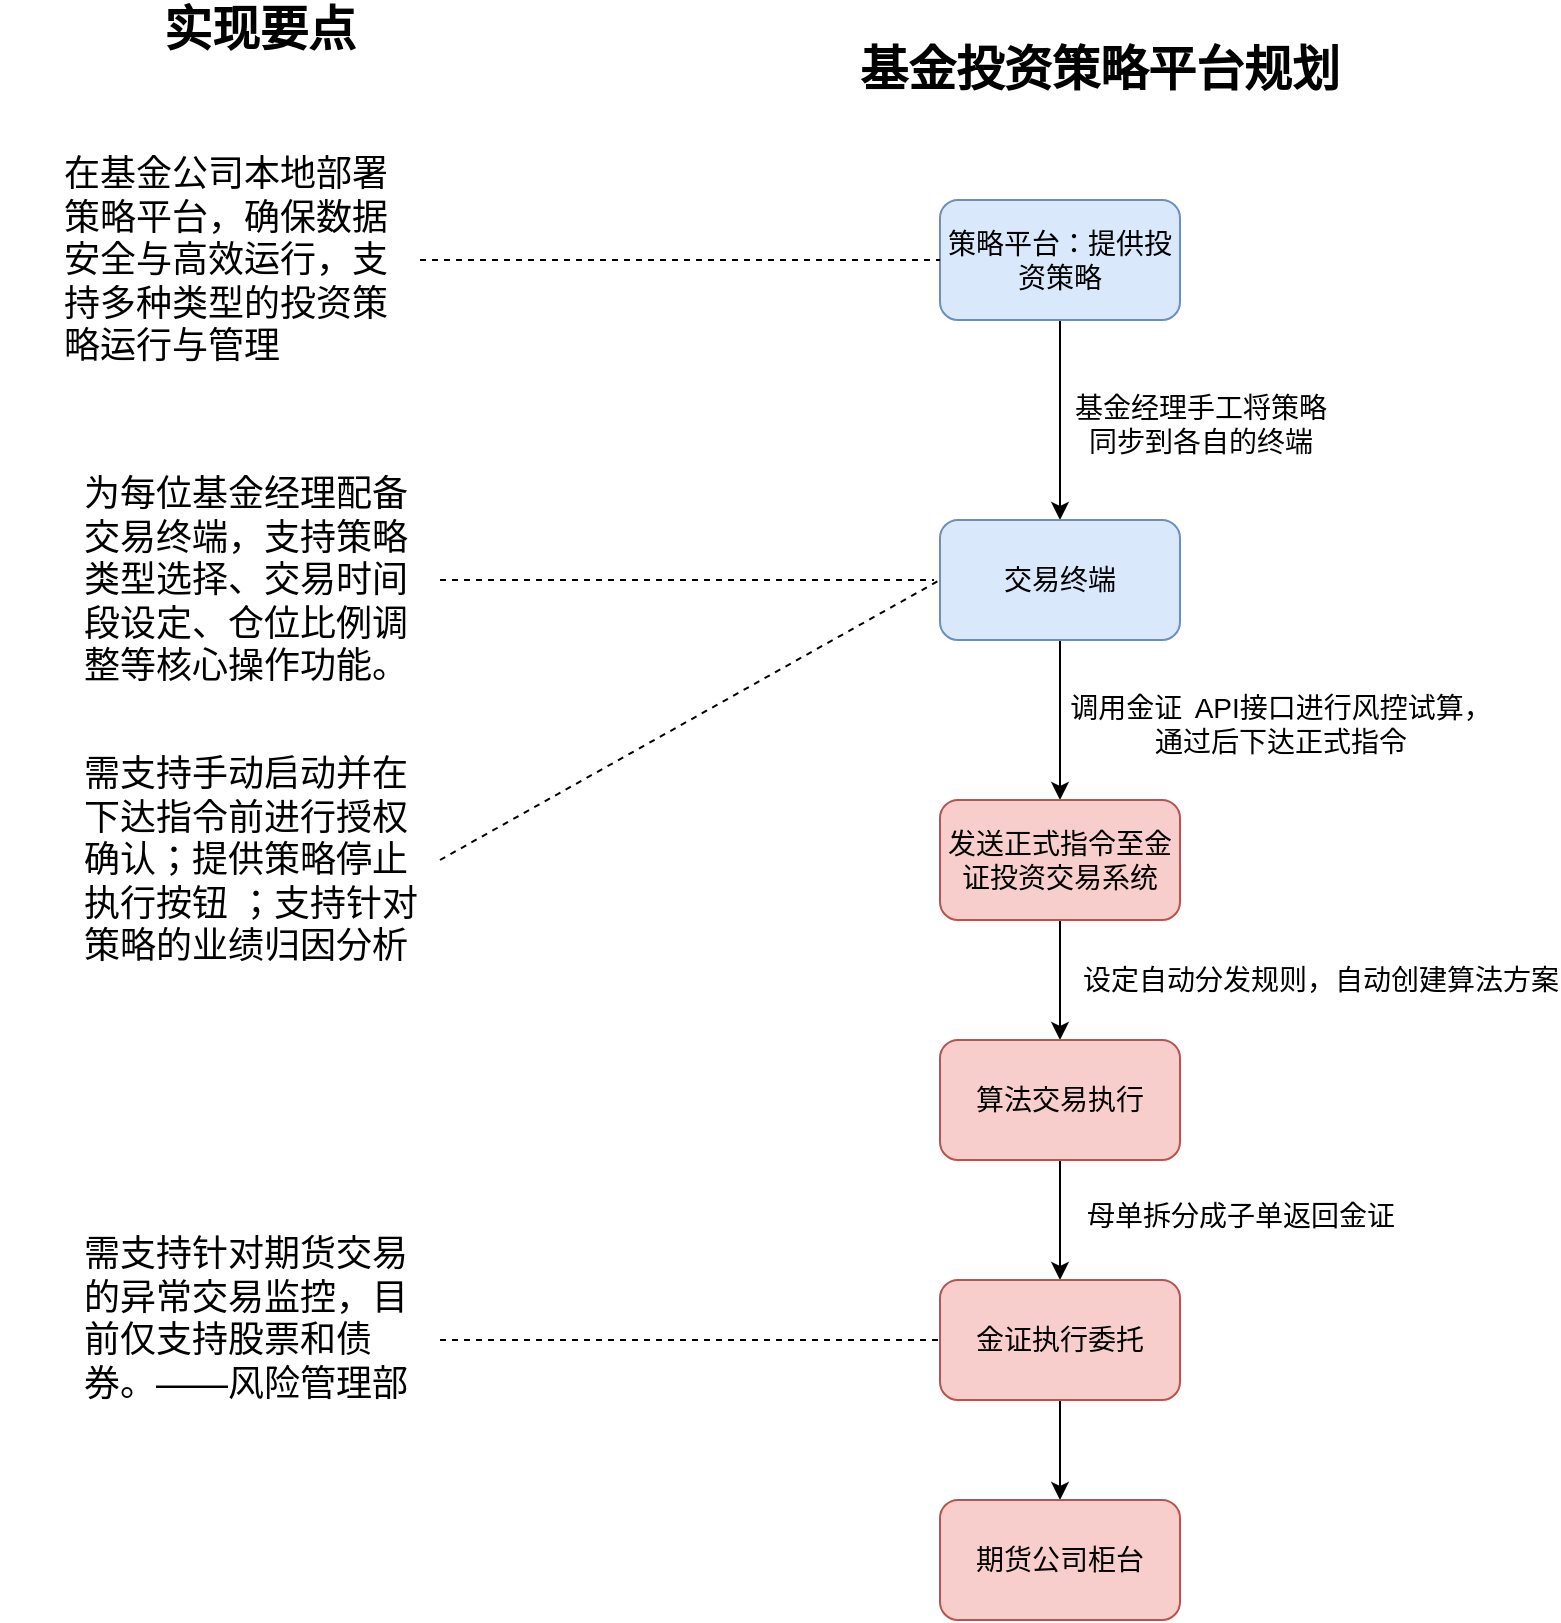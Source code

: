 <mxfile version="26.2.9">
  <diagram name="第 1 页" id="C2s2GQ9QpMTDG4sn4nTJ">
    <mxGraphModel dx="2106" dy="2191" grid="1" gridSize="10" guides="1" tooltips="1" connect="1" arrows="1" fold="1" page="1" pageScale="1" pageWidth="827" pageHeight="1169" math="0" shadow="0">
      <root>
        <mxCell id="0" />
        <mxCell id="1" parent="0" />
        <mxCell id="XIK3aIZI7pEMBTjQCiah-1" value="基金投资策略平台规划" style="text;html=1;align=center;verticalAlign=middle;whiteSpace=wrap;rounded=0;fontSize=24;fontStyle=1" vertex="1" parent="1">
          <mxGeometry x="290" y="-1110" width="260" height="30" as="geometry" />
        </mxCell>
        <mxCell id="XIK3aIZI7pEMBTjQCiah-13" value="" style="edgeStyle=orthogonalEdgeStyle;rounded=0;orthogonalLoop=1;jettySize=auto;html=1;" edge="1" parent="1" source="XIK3aIZI7pEMBTjQCiah-3" target="XIK3aIZI7pEMBTjQCiah-8">
          <mxGeometry relative="1" as="geometry" />
        </mxCell>
        <mxCell id="XIK3aIZI7pEMBTjQCiah-14" value="&lt;font style=&quot;font-size: 14px;&quot;&gt;基金经理手工将策略&lt;br&gt;同步到各自的终端&lt;/font&gt;" style="edgeLabel;html=1;align=center;verticalAlign=middle;resizable=0;points=[];" vertex="1" connectable="0" parent="XIK3aIZI7pEMBTjQCiah-13">
          <mxGeometry x="0.037" y="4" relative="1" as="geometry">
            <mxPoint x="66" as="offset" />
          </mxGeometry>
        </mxCell>
        <mxCell id="XIK3aIZI7pEMBTjQCiah-3" value="策略平台：提供投资策略" style="rounded=1;whiteSpace=wrap;html=1;fontSize=14;glass=0;strokeWidth=1;shadow=0;fillColor=#dae8fc;strokeColor=#6c8ebf;" vertex="1" parent="1">
          <mxGeometry x="340" y="-1030" width="120" height="60" as="geometry" />
        </mxCell>
        <mxCell id="XIK3aIZI7pEMBTjQCiah-4" value="&lt;h1 style=&quot;margin-top: 0px;&quot;&gt;&lt;span style=&quot;font-weight: 400;&quot;&gt;在基金公司本地部署策略平台，确保数据安全与高效运行，支持多种类型的投资策略运行与管理&lt;/span&gt;&lt;/h1&gt;" style="text;html=1;whiteSpace=wrap;overflow=hidden;rounded=0;fontSize=9;" vertex="1" parent="1">
          <mxGeometry x="-100" y="-1060" width="180" height="120" as="geometry" />
        </mxCell>
        <mxCell id="XIK3aIZI7pEMBTjQCiah-5" value="" style="endArrow=none;dashed=1;html=1;rounded=0;exitX=1;exitY=0.5;exitDx=0;exitDy=0;entryX=0;entryY=0.5;entryDx=0;entryDy=0;" edge="1" parent="1" source="XIK3aIZI7pEMBTjQCiah-4" target="XIK3aIZI7pEMBTjQCiah-3">
          <mxGeometry width="50" height="50" relative="1" as="geometry">
            <mxPoint x="80" y="-1009.17" as="sourcePoint" />
            <mxPoint x="340" y="-1010.83" as="targetPoint" />
          </mxGeometry>
        </mxCell>
        <mxCell id="XIK3aIZI7pEMBTjQCiah-6" value="实现要点" style="text;html=1;align=center;verticalAlign=middle;whiteSpace=wrap;rounded=0;fontSize=24;fontStyle=1" vertex="1" parent="1">
          <mxGeometry x="-130" y="-1130" width="260" height="30" as="geometry" />
        </mxCell>
        <mxCell id="XIK3aIZI7pEMBTjQCiah-18" value="" style="edgeStyle=orthogonalEdgeStyle;rounded=0;orthogonalLoop=1;jettySize=auto;html=1;" edge="1" parent="1" source="XIK3aIZI7pEMBTjQCiah-8" target="XIK3aIZI7pEMBTjQCiah-17">
          <mxGeometry relative="1" as="geometry" />
        </mxCell>
        <mxCell id="XIK3aIZI7pEMBTjQCiah-19" value="&lt;font style=&quot;font-size: 14px;&quot;&gt;调用金证&lt;span style=&quot;white-space: pre;&quot;&gt;&#x9;&lt;/span&gt;API接口进行风控试算，&lt;br&gt;通过后下达正式指令&lt;/font&gt;" style="edgeLabel;html=1;align=center;verticalAlign=middle;resizable=0;points=[];" vertex="1" connectable="0" parent="XIK3aIZI7pEMBTjQCiah-18">
          <mxGeometry x="0.033" y="2" relative="1" as="geometry">
            <mxPoint x="108" as="offset" />
          </mxGeometry>
        </mxCell>
        <mxCell id="XIK3aIZI7pEMBTjQCiah-8" value="交易终端" style="rounded=1;whiteSpace=wrap;html=1;fontSize=14;glass=0;strokeWidth=1;shadow=0;fillColor=#dae8fc;strokeColor=#6c8ebf;" vertex="1" parent="1">
          <mxGeometry x="340" y="-870" width="120" height="60" as="geometry" />
        </mxCell>
        <mxCell id="XIK3aIZI7pEMBTjQCiah-10" value="&lt;h1 style=&quot;margin-top: 0px;&quot;&gt;&lt;br&gt;&lt;/h1&gt;" style="text;html=1;whiteSpace=wrap;overflow=hidden;rounded=0;" vertex="1" parent="1">
          <mxGeometry x="-80" y="-880" width="180" height="120" as="geometry" />
        </mxCell>
        <mxCell id="XIK3aIZI7pEMBTjQCiah-11" value="&lt;h1 style=&quot;margin-top: 0px;&quot;&gt;&lt;span style=&quot;font-weight: 400;&quot;&gt;为每位基金经理配备交易终端，支持策略类型选择、交易时间段设定、仓位比例调整等核心操作功能。&lt;/span&gt;&lt;/h1&gt;&lt;div&gt;&lt;br&gt;&lt;/div&gt;" style="text;html=1;whiteSpace=wrap;overflow=hidden;rounded=0;fontSize=9;" vertex="1" parent="1">
          <mxGeometry x="-90" y="-900" width="180" height="120" as="geometry" />
        </mxCell>
        <mxCell id="XIK3aIZI7pEMBTjQCiah-12" value="" style="endArrow=none;dashed=1;html=1;rounded=0;exitX=1;exitY=0.5;exitDx=0;exitDy=0;" edge="1" parent="1" source="XIK3aIZI7pEMBTjQCiah-11">
          <mxGeometry width="50" height="50" relative="1" as="geometry">
            <mxPoint x="300" y="-810" as="sourcePoint" />
            <mxPoint x="337" y="-840" as="targetPoint" />
          </mxGeometry>
        </mxCell>
        <mxCell id="XIK3aIZI7pEMBTjQCiah-15" value="&lt;h1 style=&quot;margin-top: 0px;&quot;&gt;&lt;span style=&quot;font-weight: 400;&quot;&gt;需支持手动启动并在下达指令前进行授权确认；提供策略停止执行按钮 ；支持针对策略的业绩归因分析&lt;/span&gt;&lt;/h1&gt;" style="text;html=1;whiteSpace=wrap;overflow=hidden;rounded=0;fontSize=9;" vertex="1" parent="1">
          <mxGeometry x="-90" y="-760" width="180" height="120" as="geometry" />
        </mxCell>
        <mxCell id="XIK3aIZI7pEMBTjQCiah-16" value="" style="endArrow=none;dashed=1;html=1;rounded=0;exitX=1;exitY=0.5;exitDx=0;exitDy=0;entryX=0;entryY=0.5;entryDx=0;entryDy=0;" edge="1" parent="1" source="XIK3aIZI7pEMBTjQCiah-15" target="XIK3aIZI7pEMBTjQCiah-8">
          <mxGeometry width="50" height="50" relative="1" as="geometry">
            <mxPoint x="300" y="-810" as="sourcePoint" />
            <mxPoint x="350" y="-860" as="targetPoint" />
          </mxGeometry>
        </mxCell>
        <mxCell id="XIK3aIZI7pEMBTjQCiah-22" value="" style="edgeStyle=orthogonalEdgeStyle;rounded=0;orthogonalLoop=1;jettySize=auto;html=1;" edge="1" parent="1" source="XIK3aIZI7pEMBTjQCiah-17" target="XIK3aIZI7pEMBTjQCiah-20">
          <mxGeometry relative="1" as="geometry" />
        </mxCell>
        <mxCell id="XIK3aIZI7pEMBTjQCiah-25" value="&lt;font style=&quot;font-size: 14px;&quot;&gt;设定自动分发规则，自动创建算法方案&lt;/font&gt;" style="edgeLabel;html=1;align=center;verticalAlign=middle;resizable=0;points=[];" vertex="1" connectable="0" parent="XIK3aIZI7pEMBTjQCiah-22">
          <mxGeometry x="-0.044" y="1" relative="1" as="geometry">
            <mxPoint x="129" y="1" as="offset" />
          </mxGeometry>
        </mxCell>
        <mxCell id="XIK3aIZI7pEMBTjQCiah-17" value="发送正式指令至金证投资交易系统" style="rounded=1;whiteSpace=wrap;html=1;labelBackgroundColor=none;fillColor=#f8cecc;strokeColor=#b85450;fontSize=14;" vertex="1" parent="1">
          <mxGeometry x="340" y="-730" width="120" height="60" as="geometry" />
        </mxCell>
        <mxCell id="XIK3aIZI7pEMBTjQCiah-23" value="" style="edgeStyle=orthogonalEdgeStyle;rounded=0;orthogonalLoop=1;jettySize=auto;html=1;" edge="1" parent="1" source="XIK3aIZI7pEMBTjQCiah-20" target="XIK3aIZI7pEMBTjQCiah-21">
          <mxGeometry relative="1" as="geometry" />
        </mxCell>
        <mxCell id="XIK3aIZI7pEMBTjQCiah-24" value="&lt;font style=&quot;font-size: 14px;&quot;&gt;母单拆分成子单返回金证&lt;/font&gt;&lt;div&gt;&lt;br&gt;&lt;/div&gt;" style="edgeLabel;html=1;align=center;verticalAlign=middle;resizable=0;points=[];" vertex="1" connectable="0" parent="XIK3aIZI7pEMBTjQCiah-23">
          <mxGeometry x="0.133" y="-2" relative="1" as="geometry">
            <mxPoint x="92" as="offset" />
          </mxGeometry>
        </mxCell>
        <mxCell id="XIK3aIZI7pEMBTjQCiah-20" value="算法交易执行" style="rounded=1;whiteSpace=wrap;html=1;labelBackgroundColor=none;fillColor=#f8cecc;strokeColor=#b85450;fontSize=14;" vertex="1" parent="1">
          <mxGeometry x="340" y="-610" width="120" height="60" as="geometry" />
        </mxCell>
        <mxCell id="XIK3aIZI7pEMBTjQCiah-27" value="" style="edgeStyle=orthogonalEdgeStyle;rounded=0;orthogonalLoop=1;jettySize=auto;html=1;" edge="1" parent="1" source="XIK3aIZI7pEMBTjQCiah-21" target="XIK3aIZI7pEMBTjQCiah-26">
          <mxGeometry relative="1" as="geometry" />
        </mxCell>
        <mxCell id="XIK3aIZI7pEMBTjQCiah-21" value="金证执行委托" style="rounded=1;whiteSpace=wrap;html=1;labelBackgroundColor=none;fillColor=#f8cecc;strokeColor=#b85450;fontSize=14;" vertex="1" parent="1">
          <mxGeometry x="340" y="-490" width="120" height="60" as="geometry" />
        </mxCell>
        <mxCell id="XIK3aIZI7pEMBTjQCiah-26" value="期货公司柜台" style="rounded=1;whiteSpace=wrap;html=1;labelBackgroundColor=none;fillColor=#f8cecc;strokeColor=#b85450;fontSize=14;" vertex="1" parent="1">
          <mxGeometry x="340" y="-380" width="120" height="60" as="geometry" />
        </mxCell>
        <mxCell id="XIK3aIZI7pEMBTjQCiah-29" value="&lt;h1 style=&quot;margin-top: 0px;&quot;&gt;&lt;span style=&quot;font-weight: 400;&quot;&gt;需支持针对期货交易的异常交易监控，目前仅支持股票和债券。——风险管理部&lt;/span&gt;&lt;/h1&gt;" style="text;html=1;whiteSpace=wrap;overflow=hidden;rounded=0;fontSize=9;" vertex="1" parent="1">
          <mxGeometry x="-90" y="-520" width="180" height="120" as="geometry" />
        </mxCell>
        <mxCell id="XIK3aIZI7pEMBTjQCiah-31" value="" style="endArrow=none;dashed=1;html=1;rounded=0;exitX=1;exitY=0.5;exitDx=0;exitDy=0;entryX=0;entryY=0.5;entryDx=0;entryDy=0;" edge="1" parent="1" source="XIK3aIZI7pEMBTjQCiah-29" target="XIK3aIZI7pEMBTjQCiah-21">
          <mxGeometry width="50" height="50" relative="1" as="geometry">
            <mxPoint x="300" y="-650" as="sourcePoint" />
            <mxPoint x="350" y="-700" as="targetPoint" />
          </mxGeometry>
        </mxCell>
      </root>
    </mxGraphModel>
  </diagram>
</mxfile>
